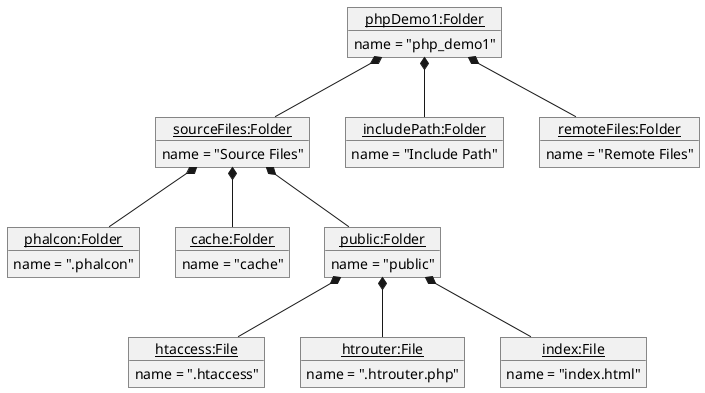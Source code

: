 @startuml
'https://plantuml.com/object-diagram
object "<u>phpDemo1:Folder</u>" as php{
name = "php_demo1"
}

object "<u>sourceFiles:Folder</u>" as sf{
name = "Source Files"
}

object "<u>includePath:Folder</u>" as ip{
name = "Include Path"
}

object "<u>remoteFiles:Folder</u>" as rf{
name = "Remote Files"
}

'"Source Files" subfolders
object "<u>phalcon:Folder</u>" as pha{
name = ".phalcon"
}
object "<u>cache:Folder</u>" as cac{
name = "cache"
}
object "<u>public:Folder</u>" as pub{
name = "public"
}

'"public" files
object "<u>htaccess:File</u>" as ht{
name = ".htaccess"
}
object "<u>htrouter:File</u>" as htro{
name = ".htrouter.php"
}
object "<u>index:File</u>" as ind{
name = "index.html"
}

php *-- sf
php *-- ip
php *-- rf

sf *-- pha
sf *-- cac
sf *-- pub

pub *-- ht
pub *-- htro
pub *-- ind

@enduml
